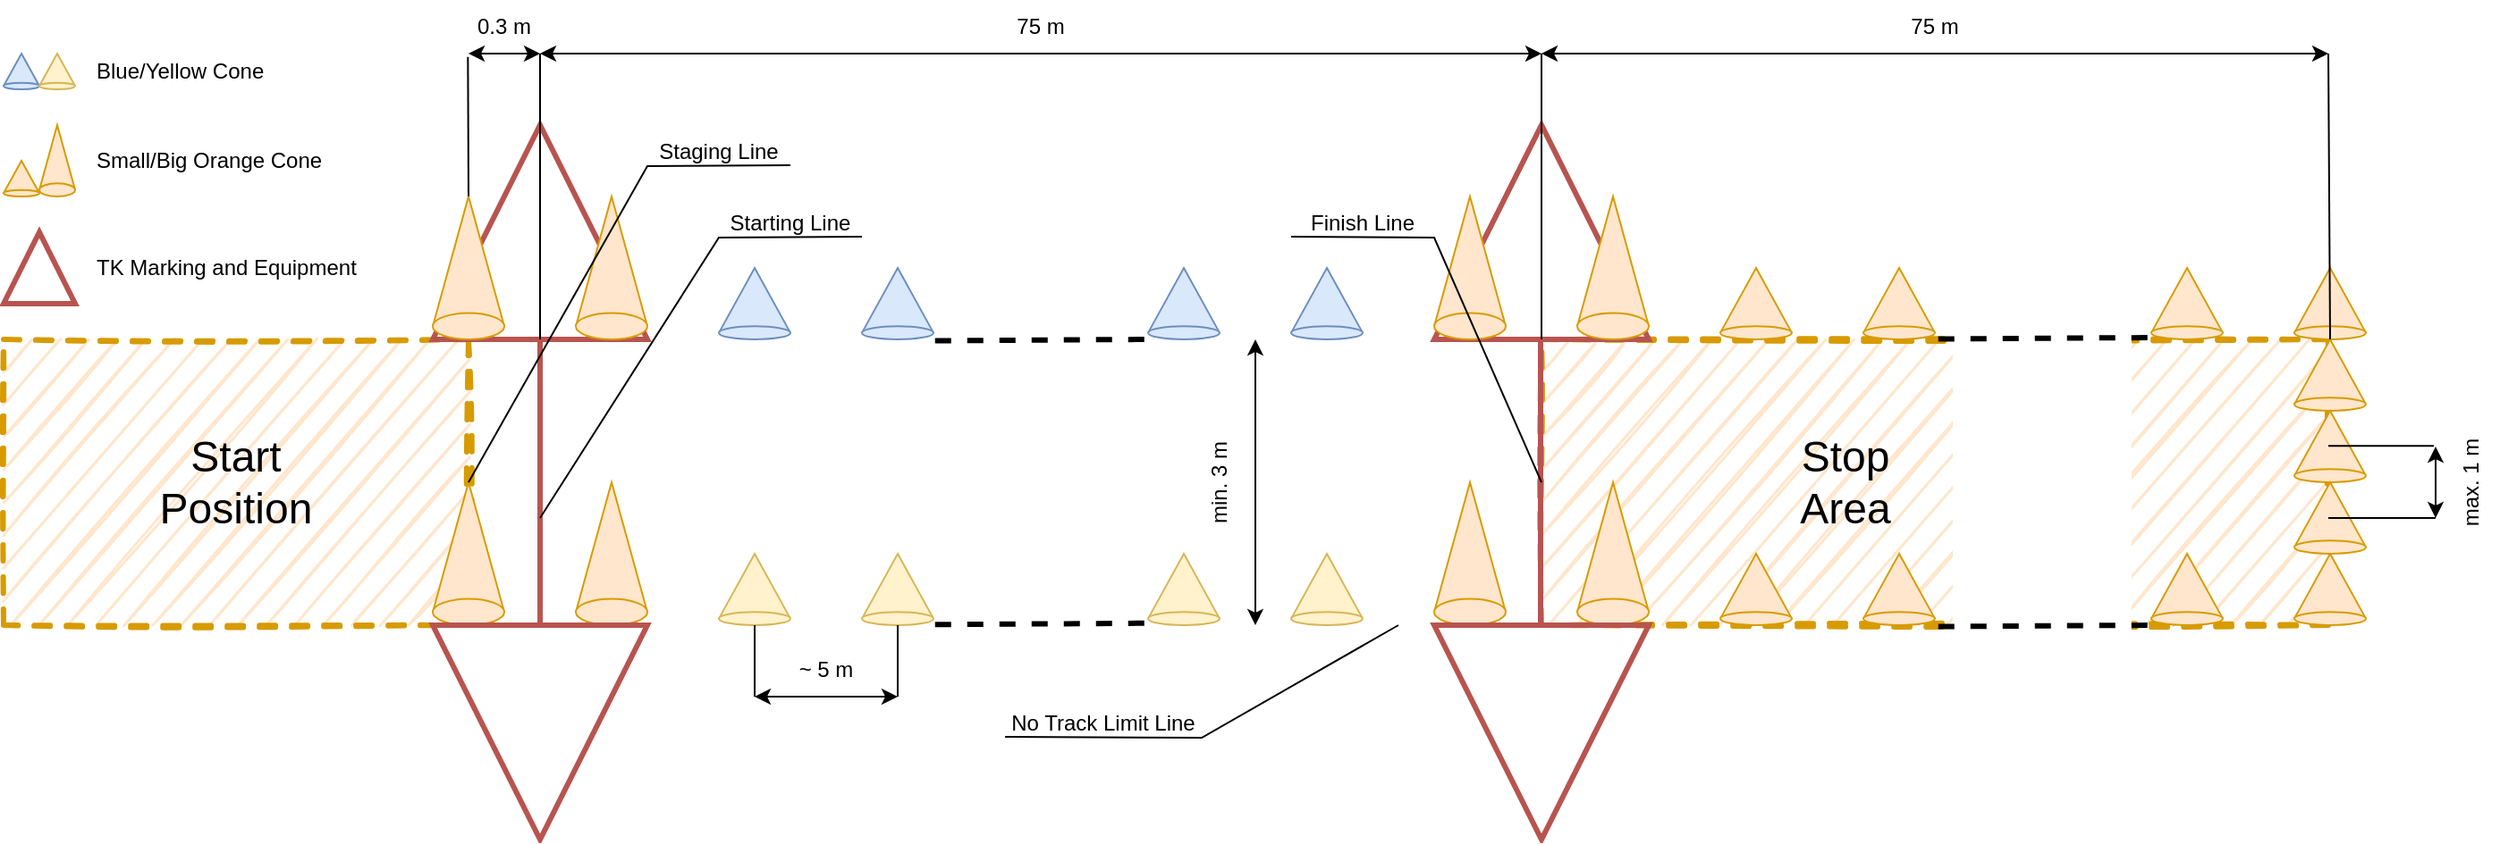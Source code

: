 <mxfile version="17.2.4" type="device"><diagram id="MuWoHAlohUoBWQjCXuMJ" name="Page-1"><mxGraphModel dx="1773" dy="591" grid="1" gridSize="10" guides="1" tooltips="1" connect="1" arrows="1" fold="1" page="1" pageScale="1" pageWidth="827" pageHeight="1169" math="0" shadow="0"><root><mxCell id="0"/><mxCell id="1" parent="0"/><mxCell id="oz5WxTa_yikLA2aM4Ti5-58" value="" style="rounded=0;whiteSpace=wrap;html=1;dashed=1;strokeWidth=3;fillColor=#ffe6cc;sketch=1;glass=0;strokeColor=#d79b00;" parent="1" vertex="1"><mxGeometry x="780" y="200" width="440" height="160" as="geometry"/></mxCell><mxCell id="oz5WxTa_yikLA2aM4Ti5-54" value="" style="rounded=0;whiteSpace=wrap;html=1;dashed=1;strokeWidth=3;fillColor=#ffe6cc;sketch=1;glass=0;strokeColor=#d79b00;" parent="1" vertex="1"><mxGeometry x="-80" y="200" width="260" height="160" as="geometry"/></mxCell><mxCell id="oz5WxTa_yikLA2aM4Ti5-37" value="" style="triangle;whiteSpace=wrap;html=1;rotation=-90;fillColor=none;strokeColor=#b85450;strokeWidth=3;" parent="1" vertex="1"><mxGeometry x="720" y="80" width="120" height="120" as="geometry"/></mxCell><mxCell id="oz5WxTa_yikLA2aM4Ti5-36" value="" style="triangle;whiteSpace=wrap;html=1;rotation=-90;fillColor=none;strokeColor=#b85450;strokeWidth=3;" parent="1" vertex="1"><mxGeometry x="160" y="80" width="120" height="120" as="geometry"/></mxCell><mxCell id="oz5WxTa_yikLA2aM4Ti5-3" value="" style="verticalLabelPosition=bottom;verticalAlign=top;html=1;shape=mxgraph.basic.cone;fillColor=#dae8fc;strokeColor=#6c8ebf;" parent="1" vertex="1"><mxGeometry x="320" y="160" width="40" height="40" as="geometry"/></mxCell><mxCell id="oz5WxTa_yikLA2aM4Ti5-4" value="" style="verticalLabelPosition=bottom;verticalAlign=top;html=1;shape=mxgraph.basic.cone;fillColor=#dae8fc;strokeColor=#6c8ebf;" parent="1" vertex="1"><mxGeometry x="400" y="160" width="40" height="40" as="geometry"/></mxCell><mxCell id="oz5WxTa_yikLA2aM4Ti5-7" value="" style="verticalLabelPosition=bottom;verticalAlign=top;html=1;shape=mxgraph.basic.cone;fillColor=#dae8fc;strokeColor=#6c8ebf;" parent="1" vertex="1"><mxGeometry x="560" y="160" width="40" height="40" as="geometry"/></mxCell><mxCell id="oz5WxTa_yikLA2aM4Ti5-8" value="" style="verticalLabelPosition=bottom;verticalAlign=top;html=1;shape=mxgraph.basic.cone;fillColor=#dae8fc;strokeColor=#6c8ebf;" parent="1" vertex="1"><mxGeometry x="640" y="160" width="40" height="40" as="geometry"/></mxCell><mxCell id="oz5WxTa_yikLA2aM4Ti5-9" value="" style="verticalLabelPosition=bottom;verticalAlign=top;html=1;shape=mxgraph.basic.cone;fillColor=#fff2cc;strokeColor=#d6b656;" parent="1" vertex="1"><mxGeometry x="320" y="320" width="40" height="40" as="geometry"/></mxCell><mxCell id="oz5WxTa_yikLA2aM4Ti5-10" value="" style="verticalLabelPosition=bottom;verticalAlign=top;html=1;shape=mxgraph.basic.cone;fillColor=#fff2cc;strokeColor=#d6b656;" parent="1" vertex="1"><mxGeometry x="400" y="320" width="40" height="40" as="geometry"/></mxCell><mxCell id="oz5WxTa_yikLA2aM4Ti5-13" value="" style="verticalLabelPosition=bottom;verticalAlign=top;html=1;shape=mxgraph.basic.cone;fillColor=#fff2cc;strokeColor=#d6b656;" parent="1" vertex="1"><mxGeometry x="560" y="320" width="40" height="40" as="geometry"/></mxCell><mxCell id="oz5WxTa_yikLA2aM4Ti5-14" value="" style="verticalLabelPosition=bottom;verticalAlign=top;html=1;shape=mxgraph.basic.cone;fillColor=#fff2cc;strokeColor=#d6b656;" parent="1" vertex="1"><mxGeometry x="640" y="320" width="40" height="40" as="geometry"/></mxCell><mxCell id="oz5WxTa_yikLA2aM4Ti5-15" value="" style="verticalLabelPosition=bottom;verticalAlign=top;html=1;shape=mxgraph.basic.cone;fillColor=#ffe6cc;strokeColor=#d79b00;" parent="1" vertex="1"><mxGeometry x="720" y="120" width="40" height="80" as="geometry"/></mxCell><mxCell id="oz5WxTa_yikLA2aM4Ti5-16" value="" style="verticalLabelPosition=bottom;verticalAlign=top;html=1;shape=mxgraph.basic.cone;fillColor=#ffe6cc;strokeColor=#d79b00;sketch=0;" parent="1" vertex="1"><mxGeometry x="800" y="120" width="40" height="80" as="geometry"/></mxCell><mxCell id="oz5WxTa_yikLA2aM4Ti5-17" value="" style="verticalLabelPosition=bottom;verticalAlign=top;html=1;shape=mxgraph.basic.cone;fillColor=#ffe6cc;strokeColor=#d79b00;" parent="1" vertex="1"><mxGeometry x="720" y="280" width="40" height="80" as="geometry"/></mxCell><mxCell id="oz5WxTa_yikLA2aM4Ti5-18" value="" style="verticalLabelPosition=bottom;verticalAlign=top;html=1;shape=mxgraph.basic.cone;fillColor=#ffe6cc;strokeColor=#d79b00;" parent="1" vertex="1"><mxGeometry x="800" y="280" width="40" height="80" as="geometry"/></mxCell><mxCell id="oz5WxTa_yikLA2aM4Ti5-19" value="" style="verticalLabelPosition=bottom;verticalAlign=top;html=1;shape=mxgraph.basic.cone;fillColor=#ffe6cc;strokeColor=#d79b00;" parent="1" vertex="1"><mxGeometry x="880" y="160" width="40" height="40" as="geometry"/></mxCell><mxCell id="oz5WxTa_yikLA2aM4Ti5-20" value="" style="verticalLabelPosition=bottom;verticalAlign=top;html=1;shape=mxgraph.basic.cone;fillColor=#ffe6cc;strokeColor=#d79b00;sketch=0;" parent="1" vertex="1"><mxGeometry x="960" y="160" width="40" height="40" as="geometry"/></mxCell><mxCell id="oz5WxTa_yikLA2aM4Ti5-21" value="" style="verticalLabelPosition=bottom;verticalAlign=top;html=1;shape=mxgraph.basic.cone;fillColor=#ffe6cc;strokeColor=#d79b00;" parent="1" vertex="1"><mxGeometry x="880" y="320" width="40" height="40" as="geometry"/></mxCell><mxCell id="oz5WxTa_yikLA2aM4Ti5-22" value="" style="verticalLabelPosition=bottom;verticalAlign=top;html=1;shape=mxgraph.basic.cone;fillColor=#ffe6cc;strokeColor=#d79b00;" parent="1" vertex="1"><mxGeometry x="960" y="320" width="40" height="40" as="geometry"/></mxCell><mxCell id="oz5WxTa_yikLA2aM4Ti5-23" value="" style="verticalLabelPosition=bottom;verticalAlign=top;html=1;shape=mxgraph.basic.cone;fillColor=#ffe6cc;strokeColor=#d79b00;" parent="1" vertex="1"><mxGeometry x="1121" y="160" width="40" height="40" as="geometry"/></mxCell><mxCell id="oz5WxTa_yikLA2aM4Ti5-24" value="" style="verticalLabelPosition=bottom;verticalAlign=top;html=1;shape=mxgraph.basic.cone;fillColor=#ffe6cc;strokeColor=#d79b00;" parent="1" vertex="1"><mxGeometry x="1201" y="160" width="40" height="40" as="geometry"/></mxCell><mxCell id="oz5WxTa_yikLA2aM4Ti5-25" value="" style="verticalLabelPosition=bottom;verticalAlign=top;html=1;shape=mxgraph.basic.cone;fillColor=#ffe6cc;strokeColor=#d79b00;" parent="1" vertex="1"><mxGeometry x="1121" y="320" width="40" height="40" as="geometry"/></mxCell><mxCell id="oz5WxTa_yikLA2aM4Ti5-27" value="" style="verticalLabelPosition=bottom;verticalAlign=top;html=1;shape=mxgraph.basic.cone;fillColor=#ffe6cc;strokeColor=#d79b00;rotation=0;" parent="1" vertex="1"><mxGeometry x="1201" y="200" width="40" height="40" as="geometry"/></mxCell><mxCell id="oz5WxTa_yikLA2aM4Ti5-32" value="" style="verticalLabelPosition=bottom;verticalAlign=top;html=1;shape=mxgraph.basic.cone;fillColor=#ffe6cc;strokeColor=#d79b00;" parent="1" vertex="1"><mxGeometry x="160" y="120" width="40" height="80" as="geometry"/></mxCell><mxCell id="oz5WxTa_yikLA2aM4Ti5-33" value="" style="verticalLabelPosition=bottom;verticalAlign=top;html=1;shape=mxgraph.basic.cone;fillColor=#ffe6cc;strokeColor=#d79b00;" parent="1" vertex="1"><mxGeometry x="240" y="120" width="40" height="80" as="geometry"/></mxCell><mxCell id="oz5WxTa_yikLA2aM4Ti5-34" value="" style="verticalLabelPosition=bottom;verticalAlign=top;html=1;shape=mxgraph.basic.cone;fillColor=#ffe6cc;strokeColor=#d79b00;" parent="1" vertex="1"><mxGeometry x="160" y="280" width="40" height="80" as="geometry"/></mxCell><mxCell id="oz5WxTa_yikLA2aM4Ti5-35" value="" style="verticalLabelPosition=bottom;verticalAlign=top;html=1;shape=mxgraph.basic.cone;fillColor=#ffe6cc;strokeColor=#d79b00;" parent="1" vertex="1"><mxGeometry x="240" y="280" width="40" height="80" as="geometry"/></mxCell><mxCell id="oz5WxTa_yikLA2aM4Ti5-38" value="" style="triangle;whiteSpace=wrap;html=1;rotation=90;fillColor=none;strokeColor=#b85450;strokeWidth=3;" parent="1" vertex="1"><mxGeometry x="720" y="360" width="120" height="120" as="geometry"/></mxCell><mxCell id="oz5WxTa_yikLA2aM4Ti5-39" value="" style="triangle;whiteSpace=wrap;html=1;rotation=90;fillColor=none;strokeColor=#b85450;strokeWidth=3;" parent="1" vertex="1"><mxGeometry x="160" y="360" width="120" height="120" as="geometry"/></mxCell><mxCell id="oz5WxTa_yikLA2aM4Ti5-55" value="" style="endArrow=none;html=1;rounded=0;strokeWidth=3;entryX=0;entryY=0.5;entryDx=0;entryDy=0;exitX=0;exitY=0.5;exitDx=0;exitDy=0;fillColor=#f8cecc;strokeColor=#b85450;" parent="1" source="oz5WxTa_yikLA2aM4Ti5-39" target="oz5WxTa_yikLA2aM4Ti5-36" edge="1"><mxGeometry width="50" height="50" relative="1" as="geometry"><mxPoint x="360" y="450" as="sourcePoint"/><mxPoint x="410" y="400" as="targetPoint"/></mxGeometry></mxCell><mxCell id="oz5WxTa_yikLA2aM4Ti5-56" value="" style="endArrow=none;html=1;rounded=0;strokeWidth=3;entryX=0;entryY=0.5;entryDx=0;entryDy=0;exitX=0;exitY=0.5;exitDx=0;exitDy=0;fillColor=#f8cecc;strokeColor=#b85450;" parent="1" edge="1"><mxGeometry width="50" height="50" relative="1" as="geometry"><mxPoint x="779.5" y="360" as="sourcePoint"/><mxPoint x="779.5" y="200" as="targetPoint"/></mxGeometry></mxCell><mxCell id="oz5WxTa_yikLA2aM4Ti5-64" value="" style="endArrow=classic;startArrow=classic;html=1;rounded=0;strokeWidth=1;" parent="1" edge="1"><mxGeometry width="50" height="50" relative="1" as="geometry"><mxPoint x="620" y="360" as="sourcePoint"/><mxPoint x="620" y="200" as="targetPoint"/></mxGeometry></mxCell><mxCell id="oz5WxTa_yikLA2aM4Ti5-66" value="" style="endArrow=classic;startArrow=classic;html=1;rounded=0;fontSize=12;strokeWidth=1;verticalAlign=bottom;" parent="1" edge="1"><mxGeometry y="10" width="50" height="50" relative="1" as="geometry"><mxPoint x="180" y="40" as="sourcePoint"/><mxPoint x="220" y="40" as="targetPoint"/><mxPoint as="offset"/></mxGeometry></mxCell><mxCell id="oz5WxTa_yikLA2aM4Ti5-68" value="" style="endArrow=classic;startArrow=classic;html=1;rounded=0;fontSize=13;strokeWidth=1;" parent="1" edge="1"><mxGeometry width="50" height="50" relative="1" as="geometry"><mxPoint x="220" y="40" as="sourcePoint"/><mxPoint x="780" y="40" as="targetPoint"/></mxGeometry></mxCell><mxCell id="oz5WxTa_yikLA2aM4Ti5-70" value="" style="endArrow=classic;startArrow=classic;html=1;rounded=0;fontSize=13;strokeWidth=1;" parent="1" edge="1"><mxGeometry width="50" height="50" relative="1" as="geometry"><mxPoint x="780" y="40" as="sourcePoint"/><mxPoint x="1220" y="40" as="targetPoint"/></mxGeometry></mxCell><mxCell id="oz5WxTa_yikLA2aM4Ti5-71" value="" style="endArrow=classic;startArrow=classic;html=1;rounded=0;fontSize=12;strokeWidth=1;" parent="1" edge="1"><mxGeometry width="50" height="50" relative="1" as="geometry"><mxPoint x="340" y="400" as="sourcePoint"/><mxPoint x="420" y="400" as="targetPoint"/></mxGeometry></mxCell><mxCell id="oz5WxTa_yikLA2aM4Ti5-72" value="" style="endArrow=classic;startArrow=classic;html=1;rounded=0;fontSize=12;strokeWidth=1;" parent="1" edge="1"><mxGeometry width="50" height="50" relative="1" as="geometry"><mxPoint x="1280" y="300" as="sourcePoint"/><mxPoint x="1280" y="260" as="targetPoint"/></mxGeometry></mxCell><mxCell id="oz5WxTa_yikLA2aM4Ti5-73" value="min. 3 m" style="text;html=1;strokeColor=none;fillColor=none;align=center;verticalAlign=middle;whiteSpace=wrap;rounded=0;glass=0;dashed=1;sketch=1;fontSize=12;rotation=-90;" parent="1" vertex="1"><mxGeometry x="570" y="265" width="60" height="30" as="geometry"/></mxCell><mxCell id="oz5WxTa_yikLA2aM4Ti5-74" value="max. 1 m" style="text;html=1;strokeColor=none;fillColor=none;align=center;verticalAlign=middle;whiteSpace=wrap;rounded=0;glass=0;dashed=1;sketch=1;fontSize=12;rotation=-90;" parent="1" vertex="1"><mxGeometry x="1270" y="265" width="60" height="30" as="geometry"/></mxCell><mxCell id="oz5WxTa_yikLA2aM4Ti5-75" value="~ 5 m" style="text;html=1;strokeColor=none;fillColor=none;align=center;verticalAlign=middle;whiteSpace=wrap;rounded=0;glass=0;dashed=1;sketch=1;fontSize=12;rotation=0;" parent="1" vertex="1"><mxGeometry x="350" y="370" width="60" height="30" as="geometry"/></mxCell><mxCell id="oz5WxTa_yikLA2aM4Ti5-76" value="75 m" style="text;html=1;strokeColor=none;fillColor=none;align=center;verticalAlign=middle;whiteSpace=wrap;rounded=0;glass=0;dashed=1;sketch=1;fontSize=12;rotation=0;" parent="1" vertex="1"><mxGeometry x="470" y="10" width="60" height="30" as="geometry"/></mxCell><mxCell id="oz5WxTa_yikLA2aM4Ti5-79" value="75 m" style="text;html=1;strokeColor=none;fillColor=none;align=center;verticalAlign=middle;whiteSpace=wrap;rounded=0;glass=0;dashed=1;sketch=1;fontSize=12;rotation=0;" parent="1" vertex="1"><mxGeometry x="970" y="10" width="60" height="30" as="geometry"/></mxCell><mxCell id="oz5WxTa_yikLA2aM4Ti5-80" value="0.3 m" style="text;html=1;strokeColor=none;fillColor=none;align=center;verticalAlign=middle;whiteSpace=wrap;rounded=0;glass=0;dashed=1;sketch=1;fontSize=12;rotation=0;" parent="1" vertex="1"><mxGeometry x="170" y="10" width="60" height="30" as="geometry"/></mxCell><mxCell id="oz5WxTa_yikLA2aM4Ti5-81" value="" style="endArrow=none;html=1;rounded=0;fontSize=12;strokeWidth=1;entryX=0.5;entryY=1;entryDx=0;entryDy=0;entryPerimeter=0;" parent="1" target="oz5WxTa_yikLA2aM4Ti5-10" edge="1"><mxGeometry width="50" height="50" relative="1" as="geometry"><mxPoint x="420" y="400" as="sourcePoint"/><mxPoint x="500" y="400" as="targetPoint"/></mxGeometry></mxCell><mxCell id="oz5WxTa_yikLA2aM4Ti5-82" value="" style="endArrow=none;html=1;rounded=0;fontSize=12;strokeWidth=1;entryX=0.5;entryY=1;entryDx=0;entryDy=0;entryPerimeter=0;" parent="1" target="oz5WxTa_yikLA2aM4Ti5-9" edge="1"><mxGeometry width="50" height="50" relative="1" as="geometry"><mxPoint x="340" y="400" as="sourcePoint"/><mxPoint x="430" y="370" as="targetPoint"/></mxGeometry></mxCell><mxCell id="oz5WxTa_yikLA2aM4Ti5-83" value="" style="endArrow=none;html=1;rounded=0;fontSize=12;strokeWidth=1;exitX=0.5;exitY=0;exitDx=0;exitDy=0;exitPerimeter=0;entryX=0.161;entryY=1.062;entryDx=0;entryDy=0;entryPerimeter=0;" parent="1" source="oz5WxTa_yikLA2aM4Ti5-32" target="oz5WxTa_yikLA2aM4Ti5-80" edge="1"><mxGeometry width="50" height="50" relative="1" as="geometry"><mxPoint x="260" y="120" as="sourcePoint"/><mxPoint x="140" y="70" as="targetPoint"/></mxGeometry></mxCell><mxCell id="oz5WxTa_yikLA2aM4Ti5-84" value="" style="endArrow=none;html=1;rounded=0;fontSize=12;strokeWidth=1;exitX=0;exitY=0.5;exitDx=0;exitDy=0;" parent="1" source="oz5WxTa_yikLA2aM4Ti5-36" edge="1"><mxGeometry width="50" height="50" relative="1" as="geometry"><mxPoint x="190" y="130" as="sourcePoint"/><mxPoint x="220" y="40" as="targetPoint"/></mxGeometry></mxCell><mxCell id="oz5WxTa_yikLA2aM4Ti5-85" value="" style="endArrow=none;html=1;rounded=0;fontSize=12;strokeWidth=1;exitX=0;exitY=0.5;exitDx=0;exitDy=0;" parent="1" source="oz5WxTa_yikLA2aM4Ti5-37" edge="1"><mxGeometry width="50" height="50" relative="1" as="geometry"><mxPoint x="640" y="130" as="sourcePoint"/><mxPoint x="780" y="40" as="targetPoint"/></mxGeometry></mxCell><mxCell id="oz5WxTa_yikLA2aM4Ti5-86" value="" style="endArrow=none;html=1;rounded=0;fontSize=12;strokeWidth=1;exitX=0.5;exitY=1;exitDx=0;exitDy=0;exitPerimeter=0;" parent="1" source="oz5WxTa_yikLA2aM4Ti5-24" edge="1"><mxGeometry width="50" height="50" relative="1" as="geometry"><mxPoint x="1100" y="150" as="sourcePoint"/><mxPoint x="1220" y="40" as="targetPoint"/></mxGeometry></mxCell><mxCell id="oz5WxTa_yikLA2aM4Ti5-89" value="" style="verticalLabelPosition=bottom;verticalAlign=top;html=1;shape=mxgraph.basic.cone;fillColor=#ffe6cc;strokeColor=#d79b00;" parent="1" vertex="1"><mxGeometry x="1201" y="320" width="40" height="40" as="geometry"/></mxCell><mxCell id="oz5WxTa_yikLA2aM4Ti5-95" value="" style="verticalLabelPosition=bottom;verticalAlign=top;html=1;shape=mxgraph.basic.cone;fillColor=#ffe6cc;strokeColor=#d79b00;rotation=0;" parent="1" vertex="1"><mxGeometry x="1201" y="240" width="40" height="40" as="geometry"/></mxCell><mxCell id="oz5WxTa_yikLA2aM4Ti5-96" value="" style="verticalLabelPosition=bottom;verticalAlign=top;html=1;shape=mxgraph.basic.cone;fillColor=#ffe6cc;strokeColor=#d79b00;rotation=0;" parent="1" vertex="1"><mxGeometry x="1201" y="280" width="40" height="40" as="geometry"/></mxCell><mxCell id="oz5WxTa_yikLA2aM4Ti5-97" value="" style="endArrow=none;html=1;rounded=0;fontSize=12;strokeWidth=1;entryX=0.475;entryY=0.5;entryDx=0;entryDy=0;entryPerimeter=0;" parent="1" target="oz5WxTa_yikLA2aM4Ti5-96" edge="1"><mxGeometry width="50" height="50" relative="1" as="geometry"><mxPoint x="1280" y="300" as="sourcePoint"/><mxPoint x="1220" y="300" as="targetPoint"/></mxGeometry></mxCell><mxCell id="oz5WxTa_yikLA2aM4Ti5-88" value="" style="endArrow=none;html=1;rounded=0;fontSize=12;strokeWidth=1;entryX=0.5;entryY=1;entryDx=0;entryDy=0;entryPerimeter=0;" parent="1" edge="1"><mxGeometry width="50" height="50" relative="1" as="geometry"><mxPoint x="1279" y="259.62" as="sourcePoint"/><mxPoint x="1220" y="259.62" as="targetPoint"/></mxGeometry></mxCell><mxCell id="oz5WxTa_yikLA2aM4Ti5-98" value="Stop Area" style="text;html=1;strokeColor=none;fillColor=none;align=center;verticalAlign=middle;whiteSpace=wrap;rounded=0;glass=0;dashed=1;sketch=1;fontSize=24;rotation=0;" parent="1" vertex="1"><mxGeometry x="900" y="265" width="100" height="30" as="geometry"/></mxCell><mxCell id="oz5WxTa_yikLA2aM4Ti5-99" value="Start Position" style="text;html=1;strokeColor=none;fillColor=none;align=center;verticalAlign=middle;whiteSpace=wrap;rounded=0;glass=0;dashed=1;sketch=1;fontSize=24;rotation=0;" parent="1" vertex="1"><mxGeometry y="265" width="100" height="30" as="geometry"/></mxCell><mxCell id="oz5WxTa_yikLA2aM4Ti5-100" value="Staging Line" style="text;html=1;strokeColor=none;fillColor=none;align=center;verticalAlign=middle;whiteSpace=wrap;rounded=0;glass=0;dashed=1;sketch=1;fontSize=12;" parent="1" vertex="1"><mxGeometry x="280" y="80" width="80" height="30" as="geometry"/></mxCell><mxCell id="oz5WxTa_yikLA2aM4Ti5-101" value="Starting Line" style="text;html=1;strokeColor=none;fillColor=none;align=center;verticalAlign=middle;whiteSpace=wrap;rounded=0;glass=0;dashed=1;sketch=1;fontSize=12;" parent="1" vertex="1"><mxGeometry x="320" y="120" width="80" height="30" as="geometry"/></mxCell><mxCell id="oz5WxTa_yikLA2aM4Ti5-102" value="" style="endArrow=none;html=1;rounded=0;fontSize=12;strokeWidth=1;entryX=1;entryY=0.75;entryDx=0;entryDy=0;exitX=1;exitY=0.5;exitDx=0;exitDy=0;" parent="1" source="oz5WxTa_yikLA2aM4Ti5-54" target="oz5WxTa_yikLA2aM4Ti5-100" edge="1"><mxGeometry width="50" height="50" relative="1" as="geometry"><mxPoint x="220" y="230" as="sourcePoint"/><mxPoint x="300" y="100" as="targetPoint"/><Array as="points"><mxPoint x="280" y="103"/></Array></mxGeometry></mxCell><mxCell id="oz5WxTa_yikLA2aM4Ti5-103" value="" style="endArrow=none;html=1;rounded=0;fontSize=12;strokeWidth=1;entryX=1;entryY=0.75;entryDx=0;entryDy=0;" parent="1" target="oz5WxTa_yikLA2aM4Ti5-101" edge="1"><mxGeometry width="50" height="50" relative="1" as="geometry"><mxPoint x="220" y="300" as="sourcePoint"/><mxPoint x="370" y="220" as="targetPoint"/><Array as="points"><mxPoint x="320" y="143"/></Array></mxGeometry></mxCell><mxCell id="oz5WxTa_yikLA2aM4Ti5-104" value="Finish Line" style="text;html=1;strokeColor=none;fillColor=none;align=center;verticalAlign=middle;whiteSpace=wrap;rounded=0;glass=0;dashed=1;sketch=1;fontSize=12;" parent="1" vertex="1"><mxGeometry x="640" y="120" width="80" height="30" as="geometry"/></mxCell><mxCell id="oz5WxTa_yikLA2aM4Ti5-105" value="" style="endArrow=none;html=1;rounded=0;fontSize=12;strokeWidth=1;exitX=0;exitY=0.75;exitDx=0;exitDy=0;" parent="1" source="oz5WxTa_yikLA2aM4Ti5-104" edge="1"><mxGeometry width="50" height="50" relative="1" as="geometry"><mxPoint x="650" y="270" as="sourcePoint"/><mxPoint x="780" y="280" as="targetPoint"/><Array as="points"><mxPoint x="720" y="143"/></Array></mxGeometry></mxCell><mxCell id="oz5WxTa_yikLA2aM4Ti5-107" value="" style="endArrow=none;dashed=1;html=1;strokeWidth=3;rounded=0;fontSize=12;entryX=0;entryY=1;entryDx=0;entryDy=0;entryPerimeter=0;exitX=1.022;exitY=1.019;exitDx=0;exitDy=0;exitPerimeter=0;" parent="1" source="oz5WxTa_yikLA2aM4Ti5-4" target="oz5WxTa_yikLA2aM4Ti5-7" edge="1"><mxGeometry width="50" height="50" relative="1" as="geometry"><mxPoint x="480" y="250" as="sourcePoint"/><mxPoint x="530" y="200" as="targetPoint"/></mxGeometry></mxCell><mxCell id="oz5WxTa_yikLA2aM4Ti5-108" value="" style="endArrow=none;dashed=1;html=1;strokeWidth=3;rounded=0;fontSize=12;entryX=0;entryY=1;entryDx=0;entryDy=0;entryPerimeter=0;exitX=1.022;exitY=1.019;exitDx=0;exitDy=0;exitPerimeter=0;" parent="1" edge="1"><mxGeometry width="50" height="50" relative="1" as="geometry"><mxPoint x="440.88" y="359.65" as="sourcePoint"/><mxPoint x="560.0" y="358.89" as="targetPoint"/></mxGeometry></mxCell><mxCell id="hYnlsvXKL0sG7lJQO2ps-1" value="" style="verticalLabelPosition=bottom;verticalAlign=top;html=1;shape=mxgraph.basic.cone;fillColor=#dae8fc;strokeColor=#6c8ebf;" parent="1" vertex="1"><mxGeometry x="-80" y="40" width="20" height="20" as="geometry"/></mxCell><mxCell id="hYnlsvXKL0sG7lJQO2ps-2" value="" style="verticalLabelPosition=bottom;verticalAlign=top;html=1;shape=mxgraph.basic.cone;fillColor=#fff2cc;strokeColor=#d6b656;" parent="1" vertex="1"><mxGeometry x="-60" y="40" width="20" height="20" as="geometry"/></mxCell><mxCell id="hYnlsvXKL0sG7lJQO2ps-3" value="Blue/Yellow Cone" style="text;html=1;strokeColor=none;fillColor=none;align=left;verticalAlign=middle;whiteSpace=wrap;rounded=0;" parent="1" vertex="1"><mxGeometry x="-30" y="35" width="100" height="30" as="geometry"/></mxCell><mxCell id="hYnlsvXKL0sG7lJQO2ps-4" value="" style="verticalLabelPosition=bottom;verticalAlign=top;html=1;shape=mxgraph.basic.cone;fillColor=#ffe6cc;strokeColor=#d79b00;" parent="1" vertex="1"><mxGeometry x="-60" y="80" width="20" height="40" as="geometry"/></mxCell><mxCell id="hYnlsvXKL0sG7lJQO2ps-5" value="" style="verticalLabelPosition=bottom;verticalAlign=top;html=1;shape=mxgraph.basic.cone;fillColor=#ffe6cc;strokeColor=#d79b00;" parent="1" vertex="1"><mxGeometry x="-80" y="100" width="20" height="20" as="geometry"/></mxCell><mxCell id="hYnlsvXKL0sG7lJQO2ps-6" value="Small/Big Orange Cone" style="text;html=1;strokeColor=none;fillColor=none;align=left;verticalAlign=middle;whiteSpace=wrap;rounded=0;" parent="1" vertex="1"><mxGeometry x="-30" y="85" width="130" height="30" as="geometry"/></mxCell><mxCell id="hYnlsvXKL0sG7lJQO2ps-7" value="" style="triangle;whiteSpace=wrap;html=1;rotation=-90;fillColor=none;strokeColor=#b85450;strokeWidth=3;" parent="1" vertex="1"><mxGeometry x="-80" y="140" width="40" height="40" as="geometry"/></mxCell><mxCell id="hYnlsvXKL0sG7lJQO2ps-8" value="TK Marking and Equipment" style="text;html=1;strokeColor=none;fillColor=none;align=left;verticalAlign=middle;whiteSpace=wrap;rounded=0;" parent="1" vertex="1"><mxGeometry x="-30" y="145" width="150" height="30" as="geometry"/></mxCell><mxCell id="hYnlsvXKL0sG7lJQO2ps-9" value="No Track Limit Line" style="text;html=1;strokeColor=none;fillColor=none;align=center;verticalAlign=middle;whiteSpace=wrap;rounded=0;glass=0;dashed=1;sketch=1;fontSize=12;" parent="1" vertex="1"><mxGeometry x="480" y="400" width="110" height="30" as="geometry"/></mxCell><mxCell id="hYnlsvXKL0sG7lJQO2ps-10" value="" style="endArrow=none;html=1;rounded=0;exitX=0;exitY=0.75;exitDx=0;exitDy=0;" parent="1" source="hYnlsvXKL0sG7lJQO2ps-9" edge="1"><mxGeometry width="50" height="50" relative="1" as="geometry"><mxPoint x="640" y="460" as="sourcePoint"/><mxPoint x="700" y="360" as="targetPoint"/><Array as="points"><mxPoint x="590" y="423"/></Array></mxGeometry></mxCell><mxCell id="aOuLIefH_NvZM8L6ONT8-1" value="" style="rounded=0;whiteSpace=wrap;html=1;strokeColor=none;strokeWidth=3;fillColor=default;rotation=90;" vertex="1" parent="1"><mxGeometry x="970" y="230" width="180" height="100" as="geometry"/></mxCell><mxCell id="oz5WxTa_yikLA2aM4Ti5-110" value="" style="endArrow=none;dashed=1;html=1;strokeWidth=3;rounded=0;fontSize=12;entryX=0;entryY=1;entryDx=0;entryDy=0;entryPerimeter=0;exitX=1.022;exitY=1.019;exitDx=0;exitDy=0;exitPerimeter=0;" parent="1" edge="1"><mxGeometry width="50" height="50" relative="1" as="geometry"><mxPoint x="1001.88" y="360.76" as="sourcePoint"/><mxPoint x="1121.0" y="360" as="targetPoint"/></mxGeometry></mxCell><mxCell id="oz5WxTa_yikLA2aM4Ti5-109" value="" style="endArrow=none;dashed=1;html=1;strokeWidth=3;rounded=0;fontSize=12;entryX=0;entryY=1;entryDx=0;entryDy=0;entryPerimeter=0;exitX=1.022;exitY=1.019;exitDx=0;exitDy=0;exitPerimeter=0;" parent="1" edge="1"><mxGeometry width="50" height="50" relative="1" as="geometry"><mxPoint x="1001.88" y="199.76" as="sourcePoint"/><mxPoint x="1121.0" y="199" as="targetPoint"/></mxGeometry></mxCell></root></mxGraphModel></diagram></mxfile>
